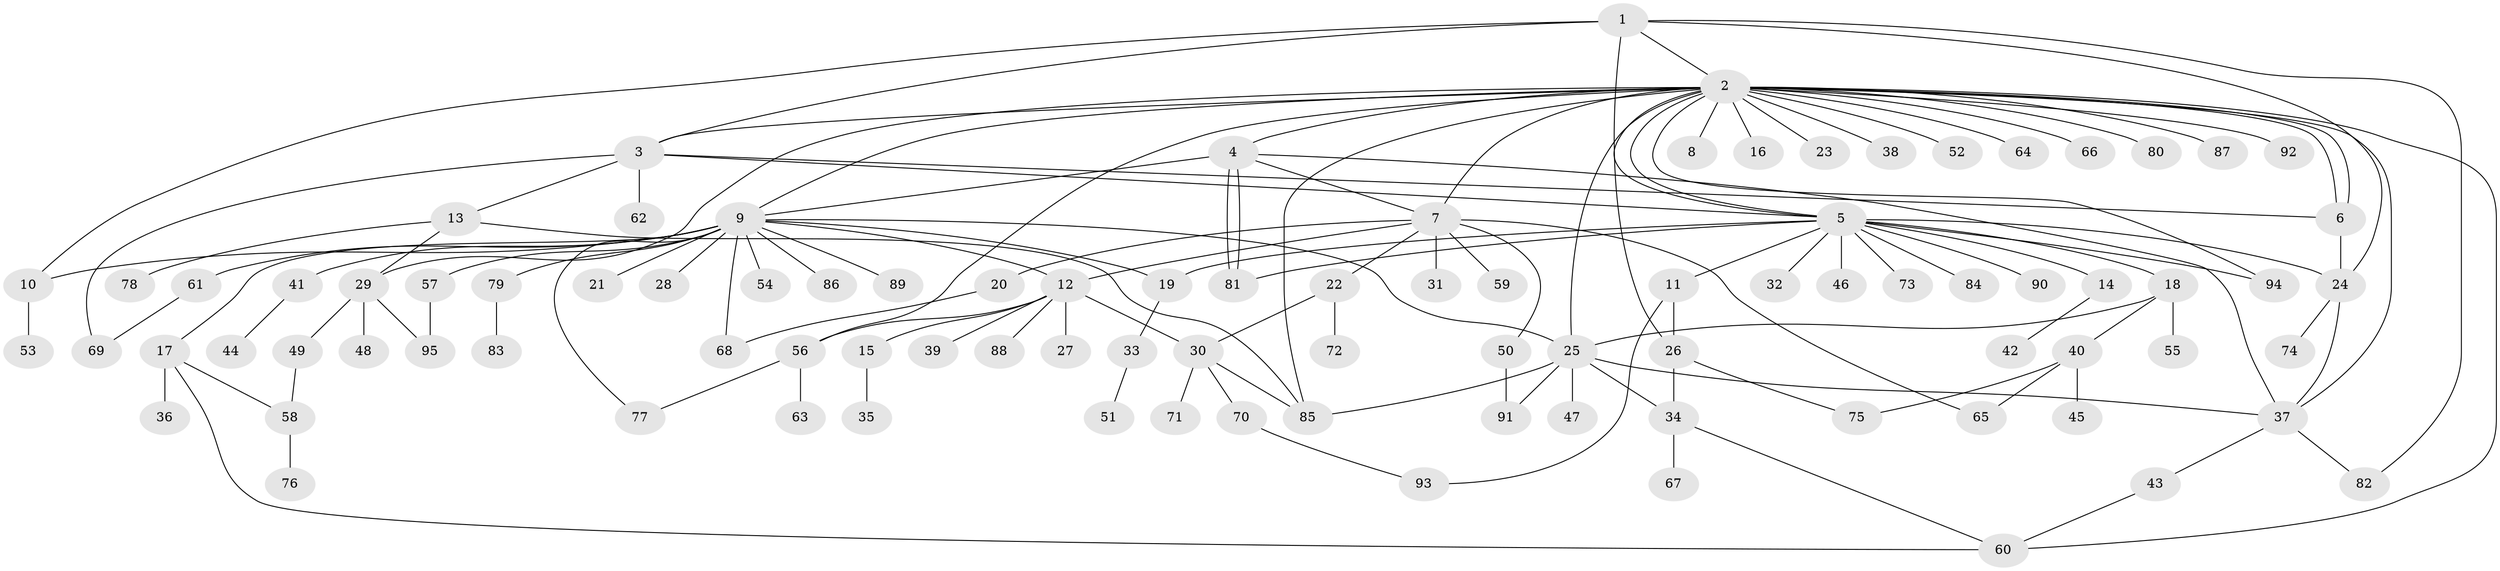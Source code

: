 // Generated by graph-tools (version 1.1) at 2025/01/03/09/25 03:01:51]
// undirected, 95 vertices, 135 edges
graph export_dot {
graph [start="1"]
  node [color=gray90,style=filled];
  1;
  2;
  3;
  4;
  5;
  6;
  7;
  8;
  9;
  10;
  11;
  12;
  13;
  14;
  15;
  16;
  17;
  18;
  19;
  20;
  21;
  22;
  23;
  24;
  25;
  26;
  27;
  28;
  29;
  30;
  31;
  32;
  33;
  34;
  35;
  36;
  37;
  38;
  39;
  40;
  41;
  42;
  43;
  44;
  45;
  46;
  47;
  48;
  49;
  50;
  51;
  52;
  53;
  54;
  55;
  56;
  57;
  58;
  59;
  60;
  61;
  62;
  63;
  64;
  65;
  66;
  67;
  68;
  69;
  70;
  71;
  72;
  73;
  74;
  75;
  76;
  77;
  78;
  79;
  80;
  81;
  82;
  83;
  84;
  85;
  86;
  87;
  88;
  89;
  90;
  91;
  92;
  93;
  94;
  95;
  1 -- 2;
  1 -- 3;
  1 -- 10;
  1 -- 24;
  1 -- 26;
  1 -- 82;
  2 -- 3;
  2 -- 4;
  2 -- 5;
  2 -- 5;
  2 -- 6;
  2 -- 6;
  2 -- 7;
  2 -- 8;
  2 -- 9;
  2 -- 16;
  2 -- 23;
  2 -- 25;
  2 -- 29;
  2 -- 37;
  2 -- 38;
  2 -- 52;
  2 -- 56;
  2 -- 60;
  2 -- 64;
  2 -- 66;
  2 -- 80;
  2 -- 85;
  2 -- 87;
  2 -- 92;
  2 -- 94;
  3 -- 5;
  3 -- 6;
  3 -- 13;
  3 -- 62;
  3 -- 69;
  4 -- 7;
  4 -- 9;
  4 -- 37;
  4 -- 81;
  4 -- 81;
  5 -- 11;
  5 -- 14;
  5 -- 18;
  5 -- 19;
  5 -- 24;
  5 -- 32;
  5 -- 46;
  5 -- 73;
  5 -- 81;
  5 -- 84;
  5 -- 90;
  5 -- 94;
  6 -- 24;
  7 -- 12;
  7 -- 20;
  7 -- 22;
  7 -- 31;
  7 -- 50;
  7 -- 59;
  7 -- 65;
  9 -- 10;
  9 -- 12;
  9 -- 17;
  9 -- 19;
  9 -- 21;
  9 -- 25;
  9 -- 28;
  9 -- 41;
  9 -- 54;
  9 -- 57;
  9 -- 61;
  9 -- 68;
  9 -- 77;
  9 -- 79;
  9 -- 86;
  9 -- 89;
  10 -- 53;
  11 -- 26;
  11 -- 93;
  12 -- 15;
  12 -- 27;
  12 -- 30;
  12 -- 39;
  12 -- 56;
  12 -- 88;
  13 -- 29;
  13 -- 78;
  13 -- 85;
  14 -- 42;
  15 -- 35;
  17 -- 36;
  17 -- 58;
  17 -- 60;
  18 -- 25;
  18 -- 40;
  18 -- 55;
  19 -- 33;
  20 -- 68;
  22 -- 30;
  22 -- 72;
  24 -- 37;
  24 -- 74;
  25 -- 34;
  25 -- 37;
  25 -- 47;
  25 -- 85;
  25 -- 91;
  26 -- 34;
  26 -- 75;
  29 -- 48;
  29 -- 49;
  29 -- 95;
  30 -- 70;
  30 -- 71;
  30 -- 85;
  33 -- 51;
  34 -- 60;
  34 -- 67;
  37 -- 43;
  37 -- 82;
  40 -- 45;
  40 -- 65;
  40 -- 75;
  41 -- 44;
  43 -- 60;
  49 -- 58;
  50 -- 91;
  56 -- 63;
  56 -- 77;
  57 -- 95;
  58 -- 76;
  61 -- 69;
  70 -- 93;
  79 -- 83;
}

